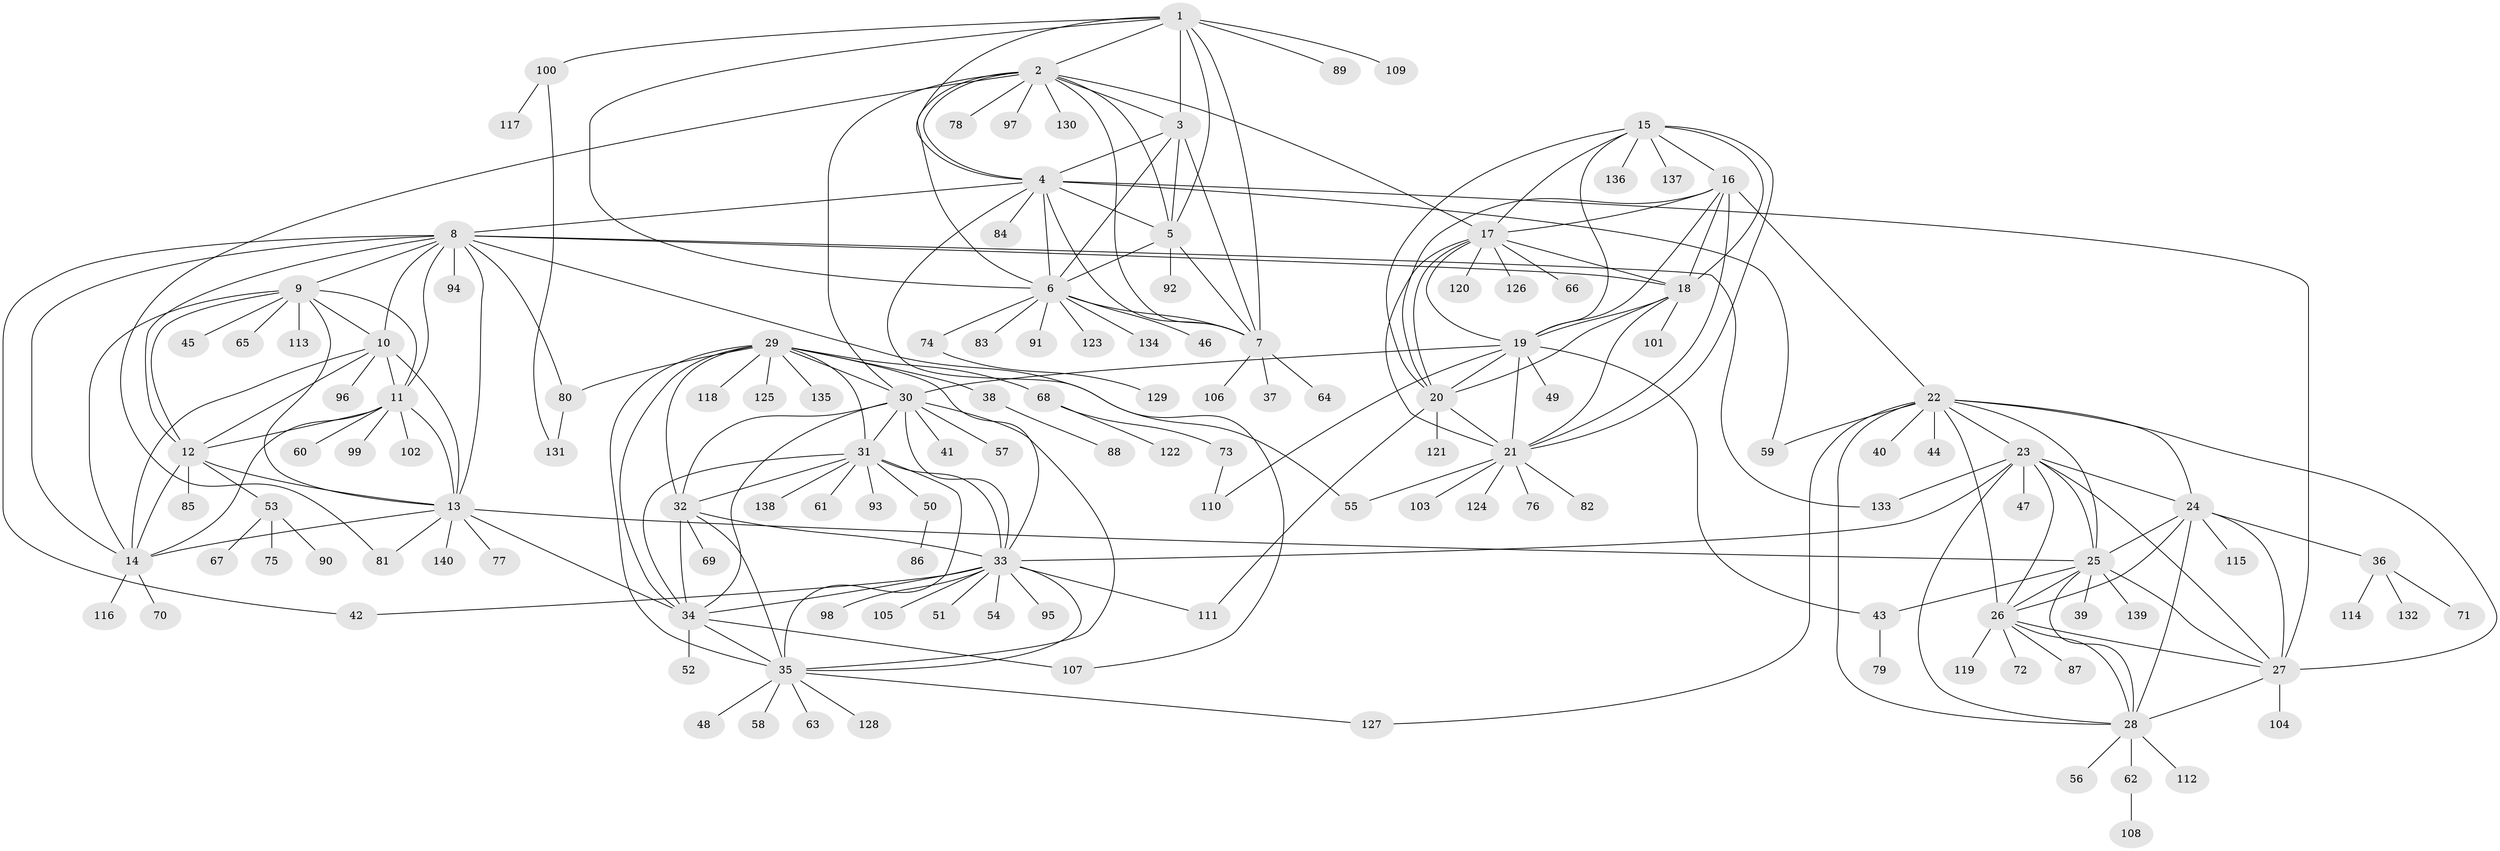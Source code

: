 // coarse degree distribution, {8: 0.05309734513274336, 10: 0.04424778761061947, 6: 0.02654867256637168, 11: 0.035398230088495575, 9: 0.017699115044247787, 5: 0.017699115044247787, 7: 0.02654867256637168, 12: 0.008849557522123894, 13: 0.008849557522123894, 1: 0.6548672566371682, 2: 0.07079646017699115, 3: 0.035398230088495575}
// Generated by graph-tools (version 1.1) at 2025/42/03/06/25 10:42:09]
// undirected, 140 vertices, 232 edges
graph export_dot {
graph [start="1"]
  node [color=gray90,style=filled];
  1;
  2;
  3;
  4;
  5;
  6;
  7;
  8;
  9;
  10;
  11;
  12;
  13;
  14;
  15;
  16;
  17;
  18;
  19;
  20;
  21;
  22;
  23;
  24;
  25;
  26;
  27;
  28;
  29;
  30;
  31;
  32;
  33;
  34;
  35;
  36;
  37;
  38;
  39;
  40;
  41;
  42;
  43;
  44;
  45;
  46;
  47;
  48;
  49;
  50;
  51;
  52;
  53;
  54;
  55;
  56;
  57;
  58;
  59;
  60;
  61;
  62;
  63;
  64;
  65;
  66;
  67;
  68;
  69;
  70;
  71;
  72;
  73;
  74;
  75;
  76;
  77;
  78;
  79;
  80;
  81;
  82;
  83;
  84;
  85;
  86;
  87;
  88;
  89;
  90;
  91;
  92;
  93;
  94;
  95;
  96;
  97;
  98;
  99;
  100;
  101;
  102;
  103;
  104;
  105;
  106;
  107;
  108;
  109;
  110;
  111;
  112;
  113;
  114;
  115;
  116;
  117;
  118;
  119;
  120;
  121;
  122;
  123;
  124;
  125;
  126;
  127;
  128;
  129;
  130;
  131;
  132;
  133;
  134;
  135;
  136;
  137;
  138;
  139;
  140;
  1 -- 2;
  1 -- 3;
  1 -- 4;
  1 -- 5;
  1 -- 6;
  1 -- 7;
  1 -- 89;
  1 -- 100;
  1 -- 109;
  2 -- 3;
  2 -- 4;
  2 -- 5;
  2 -- 6;
  2 -- 7;
  2 -- 17;
  2 -- 30;
  2 -- 78;
  2 -- 81;
  2 -- 97;
  2 -- 130;
  3 -- 4;
  3 -- 5;
  3 -- 6;
  3 -- 7;
  4 -- 5;
  4 -- 6;
  4 -- 7;
  4 -- 8;
  4 -- 27;
  4 -- 59;
  4 -- 84;
  4 -- 107;
  5 -- 6;
  5 -- 7;
  5 -- 92;
  6 -- 7;
  6 -- 46;
  6 -- 74;
  6 -- 83;
  6 -- 91;
  6 -- 123;
  6 -- 134;
  7 -- 37;
  7 -- 64;
  7 -- 106;
  8 -- 9;
  8 -- 10;
  8 -- 11;
  8 -- 12;
  8 -- 13;
  8 -- 14;
  8 -- 18;
  8 -- 42;
  8 -- 55;
  8 -- 80;
  8 -- 94;
  8 -- 133;
  9 -- 10;
  9 -- 11;
  9 -- 12;
  9 -- 13;
  9 -- 14;
  9 -- 45;
  9 -- 65;
  9 -- 113;
  10 -- 11;
  10 -- 12;
  10 -- 13;
  10 -- 14;
  10 -- 96;
  11 -- 12;
  11 -- 13;
  11 -- 14;
  11 -- 60;
  11 -- 99;
  11 -- 102;
  12 -- 13;
  12 -- 14;
  12 -- 53;
  12 -- 85;
  13 -- 14;
  13 -- 25;
  13 -- 34;
  13 -- 77;
  13 -- 81;
  13 -- 140;
  14 -- 70;
  14 -- 116;
  15 -- 16;
  15 -- 17;
  15 -- 18;
  15 -- 19;
  15 -- 20;
  15 -- 21;
  15 -- 136;
  15 -- 137;
  16 -- 17;
  16 -- 18;
  16 -- 19;
  16 -- 20;
  16 -- 21;
  16 -- 22;
  17 -- 18;
  17 -- 19;
  17 -- 20;
  17 -- 21;
  17 -- 66;
  17 -- 120;
  17 -- 126;
  18 -- 19;
  18 -- 20;
  18 -- 21;
  18 -- 101;
  19 -- 20;
  19 -- 21;
  19 -- 30;
  19 -- 43;
  19 -- 49;
  19 -- 110;
  20 -- 21;
  20 -- 111;
  20 -- 121;
  21 -- 55;
  21 -- 76;
  21 -- 82;
  21 -- 103;
  21 -- 124;
  22 -- 23;
  22 -- 24;
  22 -- 25;
  22 -- 26;
  22 -- 27;
  22 -- 28;
  22 -- 40;
  22 -- 44;
  22 -- 59;
  22 -- 127;
  23 -- 24;
  23 -- 25;
  23 -- 26;
  23 -- 27;
  23 -- 28;
  23 -- 33;
  23 -- 47;
  23 -- 133;
  24 -- 25;
  24 -- 26;
  24 -- 27;
  24 -- 28;
  24 -- 36;
  24 -- 115;
  25 -- 26;
  25 -- 27;
  25 -- 28;
  25 -- 39;
  25 -- 43;
  25 -- 139;
  26 -- 27;
  26 -- 28;
  26 -- 72;
  26 -- 87;
  26 -- 119;
  27 -- 28;
  27 -- 104;
  28 -- 56;
  28 -- 62;
  28 -- 112;
  29 -- 30;
  29 -- 31;
  29 -- 32;
  29 -- 33;
  29 -- 34;
  29 -- 35;
  29 -- 38;
  29 -- 68;
  29 -- 80;
  29 -- 118;
  29 -- 125;
  29 -- 135;
  30 -- 31;
  30 -- 32;
  30 -- 33;
  30 -- 34;
  30 -- 35;
  30 -- 41;
  30 -- 57;
  31 -- 32;
  31 -- 33;
  31 -- 34;
  31 -- 35;
  31 -- 50;
  31 -- 61;
  31 -- 93;
  31 -- 138;
  32 -- 33;
  32 -- 34;
  32 -- 35;
  32 -- 69;
  33 -- 34;
  33 -- 35;
  33 -- 42;
  33 -- 51;
  33 -- 54;
  33 -- 95;
  33 -- 98;
  33 -- 105;
  33 -- 111;
  34 -- 35;
  34 -- 52;
  34 -- 107;
  35 -- 48;
  35 -- 58;
  35 -- 63;
  35 -- 127;
  35 -- 128;
  36 -- 71;
  36 -- 114;
  36 -- 132;
  38 -- 88;
  43 -- 79;
  50 -- 86;
  53 -- 67;
  53 -- 75;
  53 -- 90;
  62 -- 108;
  68 -- 73;
  68 -- 122;
  73 -- 110;
  74 -- 129;
  80 -- 131;
  100 -- 117;
  100 -- 131;
}
